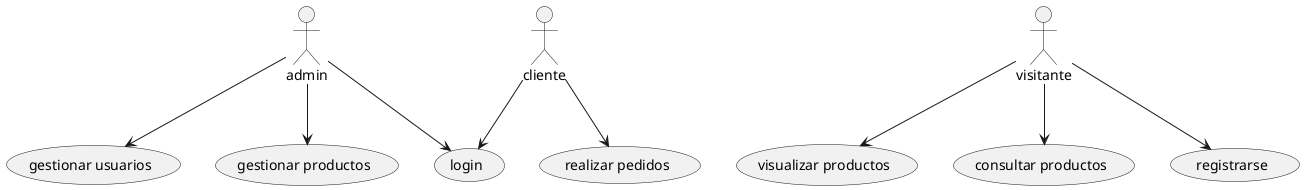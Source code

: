 @startuml
admin-->(login)
admin-->(gestionar usuarios)
admin-->(gestionar productos)
visitante-->(visualizar productos)
visitante-->(consultar productos)
visitante-->(registrarse)
cliente-->(realizar pedidos)
cliente-->(login)
@enduml